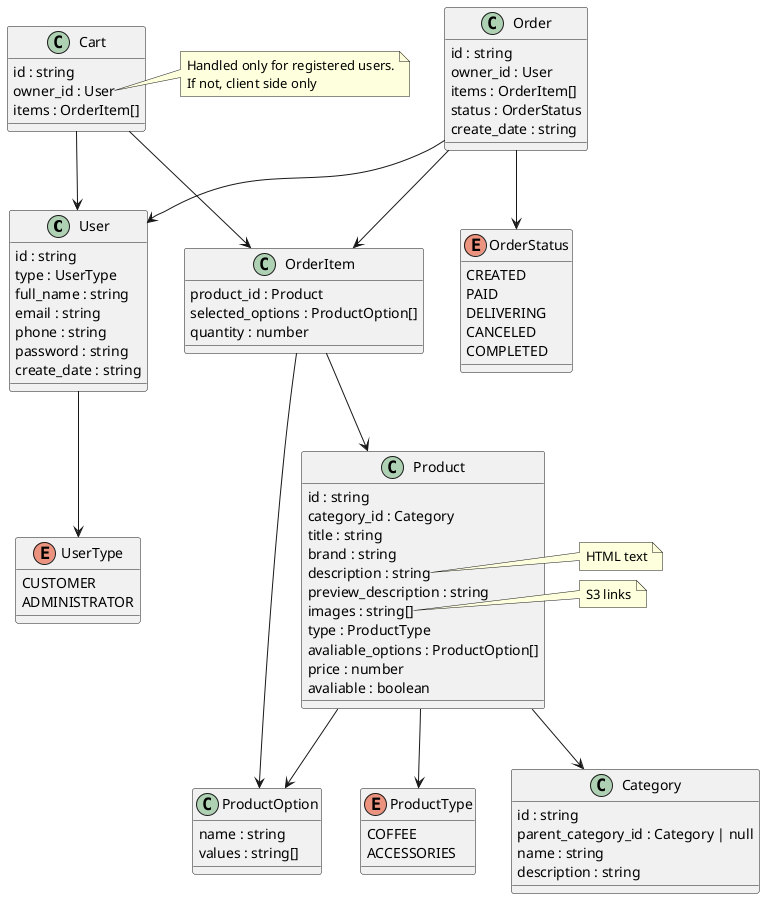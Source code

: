 @startuml models

class User {
  id : string
  type : UserType
  full_name : string
  email : string
  phone : string
  password : string
  create_date : string
}

enum UserType {
  CUSTOMER
  ADMINISTRATOR
}

class Product {
  id : string
  category_id : Category
  title : string
  brand : string
  description : string
  preview_description : string
  images : string[]
  type : ProductType
  avaliable_options : ProductOption[]
  price : number
  avaliable : boolean
}

note right of Product::description
  HTML text
end note

note right of Product::images
  S3 links
end note

enum ProductType {
  COFFEE
  ACCESSORIES
}

class ProductOption {
  name : string
  values : string[]
}

class Category {
  id : string
  parent_category_id : Category | null
  name : string
  description : string
}

class Order {
  id : string
  owner_id : User
  items : OrderItem[]
  status : OrderStatus
  create_date : string
}

enum OrderStatus {
  CREATED
  PAID
  DELIVERING
  CANCELED
  COMPLETED
}

class OrderItem {
  product_id : Product
  selected_options : ProductOption[]
  quantity : number
}

class Cart {
  id : string
  owner_id : User
  items : OrderItem[]
}

note right of Cart::owner_id
  Handled only for registered users.
  If not, client side only
end note


User --> UserType

Product --> ProductType
Product --> ProductOption
Product --> Category

Order --> User
Order --> OrderItem
Order --> OrderStatus

OrderItem --> Product
OrderItem --> ProductOption

Cart --> User
Cart --> OrderItem

@enduml
